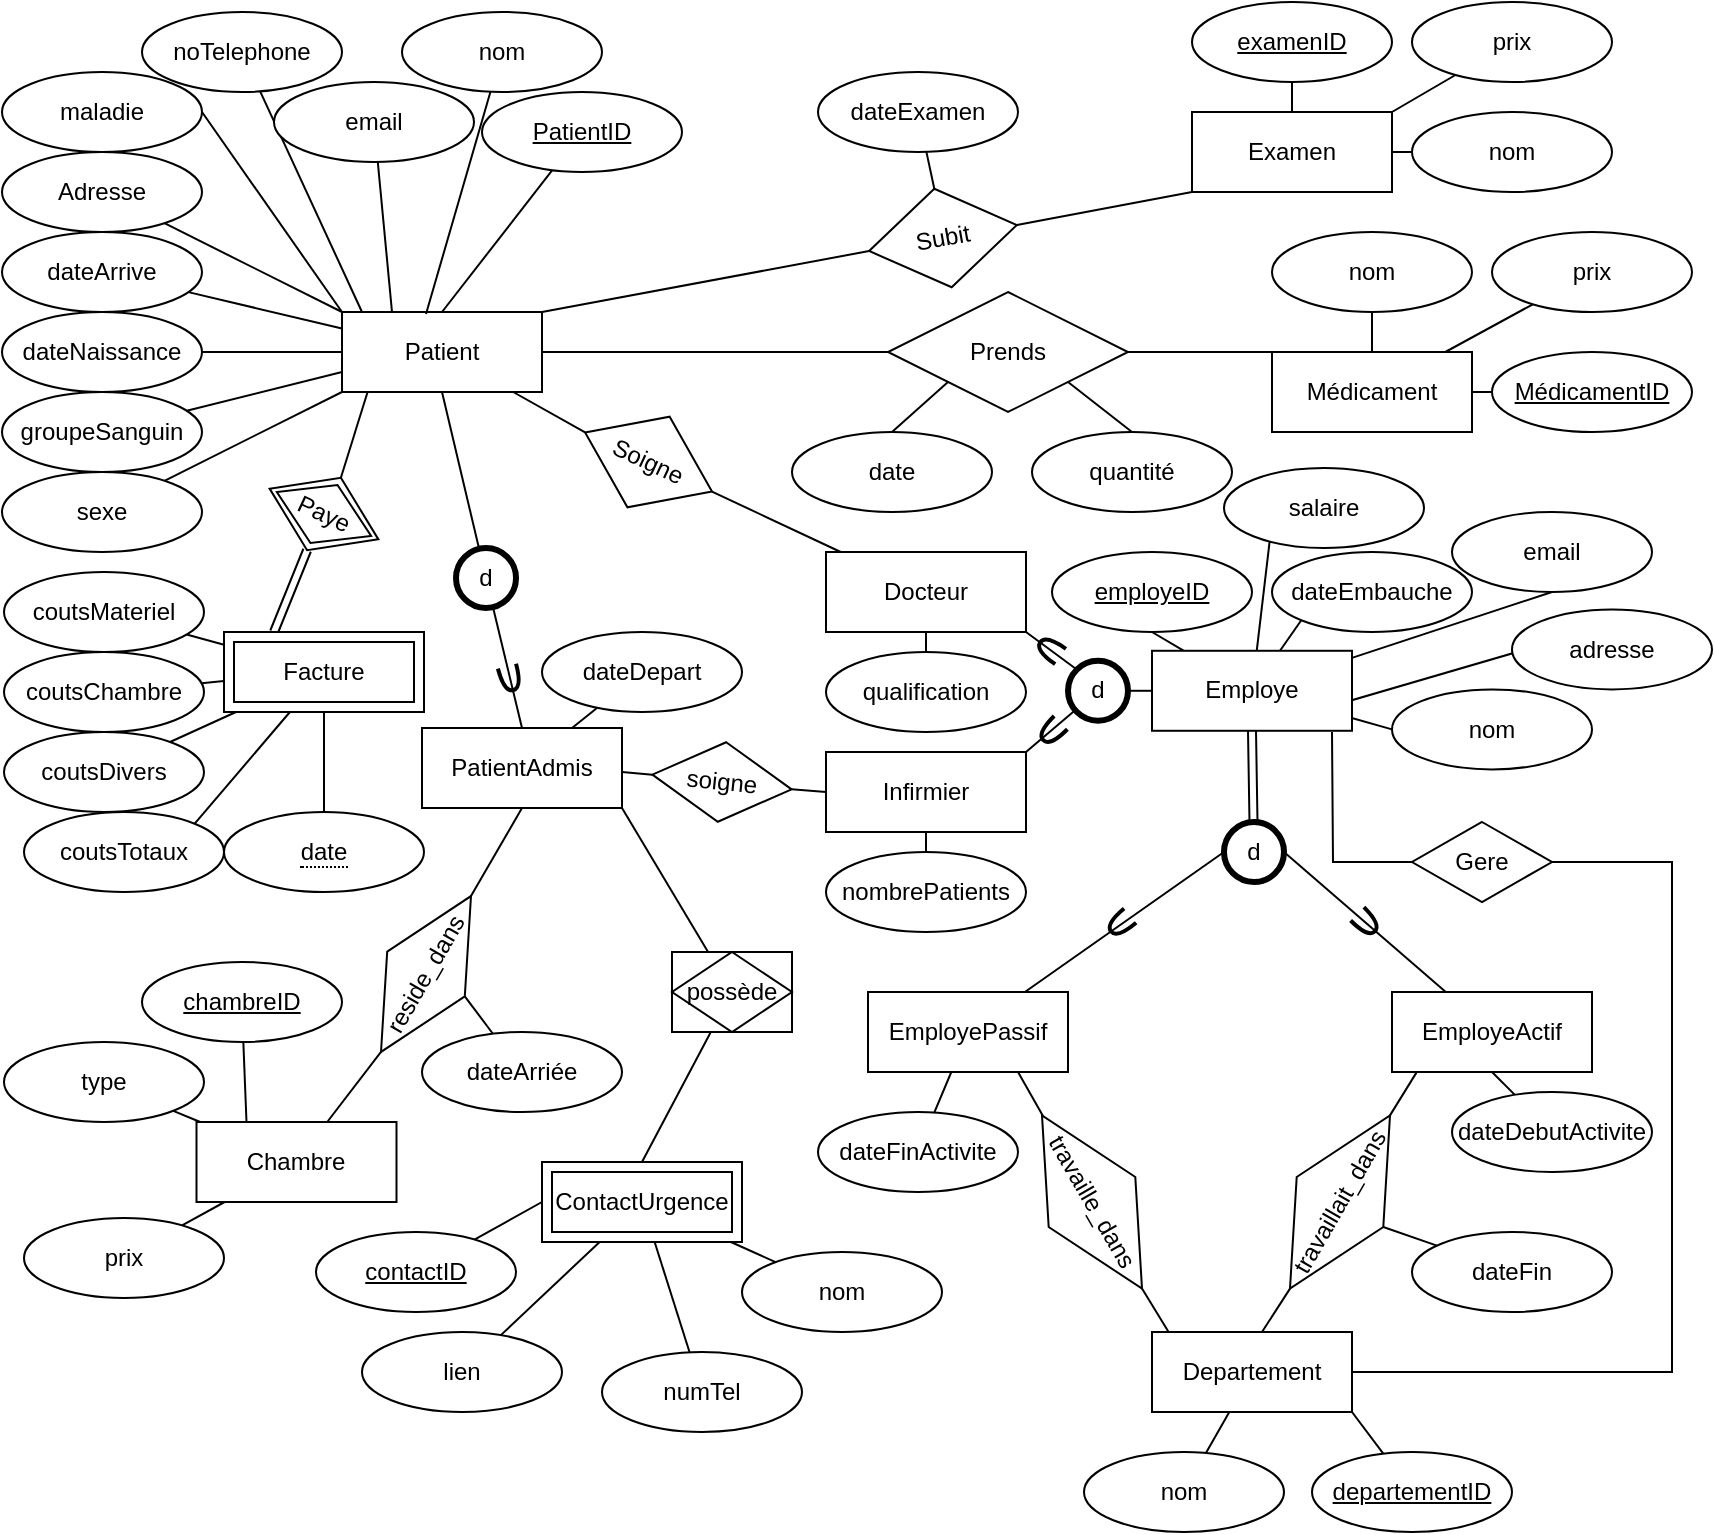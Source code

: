 <mxfile version="20.8.20" type="github">
  <diagram name="Page-1" id="qBoD2ZsBaunNpLL0Oo1G">
    <mxGraphModel dx="890" dy="503" grid="1" gridSize="10" guides="1" tooltips="1" connect="1" arrows="1" fold="1" page="1" pageScale="1" pageWidth="850" pageHeight="1100" math="0" shadow="0">
      <root>
        <mxCell id="0" />
        <mxCell id="1" parent="0" />
        <mxCell id="vceHFDfhIRzJlf2px4Dt-62" style="edgeStyle=none;rounded=0;orthogonalLoop=1;jettySize=auto;html=1;entryX=0.5;entryY=0;entryDx=0;entryDy=0;endArrow=none;endFill=0;exitX=0.129;exitY=0.991;exitDx=0;exitDy=0;exitPerimeter=0;" edge="1" parent="1" source="vceHFDfhIRzJlf2px4Dt-1" target="vceHFDfhIRzJlf2px4Dt-60">
          <mxGeometry relative="1" as="geometry">
            <mxPoint x="170" y="210" as="sourcePoint" />
          </mxGeometry>
        </mxCell>
        <mxCell id="vceHFDfhIRzJlf2px4Dt-1" value="Patient" style="whiteSpace=wrap;html=1;align=center;" vertex="1" parent="1">
          <mxGeometry x="170" y="170" width="100" height="40" as="geometry" />
        </mxCell>
        <mxCell id="vceHFDfhIRzJlf2px4Dt-3" style="rounded=0;orthogonalLoop=1;jettySize=auto;html=1;entryX=0.5;entryY=0;entryDx=0;entryDy=0;endArrow=none;endFill=0;" edge="1" parent="1" source="vceHFDfhIRzJlf2px4Dt-2" target="vceHFDfhIRzJlf2px4Dt-1">
          <mxGeometry relative="1" as="geometry" />
        </mxCell>
        <mxCell id="vceHFDfhIRzJlf2px4Dt-2" value="PatientID" style="ellipse;whiteSpace=wrap;html=1;align=center;fontStyle=4;" vertex="1" parent="1">
          <mxGeometry x="240" y="60" width="100" height="40" as="geometry" />
        </mxCell>
        <mxCell id="vceHFDfhIRzJlf2px4Dt-7" style="edgeStyle=none;rounded=0;orthogonalLoop=1;jettySize=auto;html=1;entryX=0.42;entryY=0.026;entryDx=0;entryDy=0;entryPerimeter=0;endArrow=none;endFill=0;" edge="1" parent="1" source="vceHFDfhIRzJlf2px4Dt-4" target="vceHFDfhIRzJlf2px4Dt-1">
          <mxGeometry relative="1" as="geometry" />
        </mxCell>
        <mxCell id="vceHFDfhIRzJlf2px4Dt-4" value="nom" style="ellipse;whiteSpace=wrap;html=1;align=center;" vertex="1" parent="1">
          <mxGeometry x="200" y="20" width="100" height="40" as="geometry" />
        </mxCell>
        <mxCell id="vceHFDfhIRzJlf2px4Dt-23" style="edgeStyle=none;rounded=0;orthogonalLoop=1;jettySize=auto;html=1;endArrow=none;endFill=0;" edge="1" parent="1" source="vceHFDfhIRzJlf2px4Dt-5">
          <mxGeometry relative="1" as="geometry">
            <mxPoint x="180" y="170" as="targetPoint" />
          </mxGeometry>
        </mxCell>
        <mxCell id="vceHFDfhIRzJlf2px4Dt-5" value="noTelephone" style="ellipse;whiteSpace=wrap;html=1;align=center;" vertex="1" parent="1">
          <mxGeometry x="70" y="20" width="100" height="40" as="geometry" />
        </mxCell>
        <mxCell id="vceHFDfhIRzJlf2px4Dt-8" style="edgeStyle=none;rounded=0;orthogonalLoop=1;jettySize=auto;html=1;entryX=0.25;entryY=0;entryDx=0;entryDy=0;endArrow=none;endFill=0;" edge="1" parent="1" source="vceHFDfhIRzJlf2px4Dt-6" target="vceHFDfhIRzJlf2px4Dt-1">
          <mxGeometry relative="1" as="geometry" />
        </mxCell>
        <mxCell id="vceHFDfhIRzJlf2px4Dt-6" value="email" style="ellipse;whiteSpace=wrap;html=1;align=center;" vertex="1" parent="1">
          <mxGeometry x="136" y="55" width="100" height="40" as="geometry" />
        </mxCell>
        <mxCell id="vceHFDfhIRzJlf2px4Dt-12" style="edgeStyle=none;rounded=0;orthogonalLoop=1;jettySize=auto;html=1;entryX=0;entryY=0;entryDx=0;entryDy=0;endArrow=none;endFill=0;exitX=1;exitY=0.5;exitDx=0;exitDy=0;" edge="1" parent="1" source="vceHFDfhIRzJlf2px4Dt-10" target="vceHFDfhIRzJlf2px4Dt-1">
          <mxGeometry relative="1" as="geometry" />
        </mxCell>
        <mxCell id="vceHFDfhIRzJlf2px4Dt-10" value="maladie" style="ellipse;whiteSpace=wrap;html=1;align=center;" vertex="1" parent="1">
          <mxGeometry y="50" width="100" height="40" as="geometry" />
        </mxCell>
        <mxCell id="vceHFDfhIRzJlf2px4Dt-22" style="edgeStyle=none;rounded=0;orthogonalLoop=1;jettySize=auto;html=1;entryX=0;entryY=0.75;entryDx=0;entryDy=0;endArrow=none;endFill=0;" edge="1" parent="1" source="vceHFDfhIRzJlf2px4Dt-14" target="vceHFDfhIRzJlf2px4Dt-1">
          <mxGeometry relative="1" as="geometry" />
        </mxCell>
        <mxCell id="vceHFDfhIRzJlf2px4Dt-14" value="groupeSanguin" style="ellipse;whiteSpace=wrap;html=1;align=center;" vertex="1" parent="1">
          <mxGeometry y="210" width="100" height="40" as="geometry" />
        </mxCell>
        <mxCell id="vceHFDfhIRzJlf2px4Dt-21" style="edgeStyle=none;rounded=0;orthogonalLoop=1;jettySize=auto;html=1;endArrow=none;endFill=0;" edge="1" parent="1" source="vceHFDfhIRzJlf2px4Dt-15" target="vceHFDfhIRzJlf2px4Dt-1">
          <mxGeometry relative="1" as="geometry" />
        </mxCell>
        <mxCell id="vceHFDfhIRzJlf2px4Dt-15" value="dateNaissance" style="ellipse;whiteSpace=wrap;html=1;align=center;" vertex="1" parent="1">
          <mxGeometry y="170" width="100" height="40" as="geometry" />
        </mxCell>
        <mxCell id="vceHFDfhIRzJlf2px4Dt-20" style="edgeStyle=none;rounded=0;orthogonalLoop=1;jettySize=auto;html=1;endArrow=none;endFill=0;" edge="1" parent="1" source="vceHFDfhIRzJlf2px4Dt-16" target="vceHFDfhIRzJlf2px4Dt-1">
          <mxGeometry relative="1" as="geometry" />
        </mxCell>
        <mxCell id="vceHFDfhIRzJlf2px4Dt-16" value="dateArrive" style="ellipse;whiteSpace=wrap;html=1;align=center;" vertex="1" parent="1">
          <mxGeometry y="130" width="100" height="40" as="geometry" />
        </mxCell>
        <mxCell id="vceHFDfhIRzJlf2px4Dt-18" value="" style="edgeStyle=none;rounded=0;orthogonalLoop=1;jettySize=auto;html=1;endArrow=none;endFill=0;entryX=0;entryY=0;entryDx=0;entryDy=0;" edge="1" parent="1" source="vceHFDfhIRzJlf2px4Dt-17" target="vceHFDfhIRzJlf2px4Dt-1">
          <mxGeometry relative="1" as="geometry" />
        </mxCell>
        <mxCell id="vceHFDfhIRzJlf2px4Dt-17" value="Adresse" style="ellipse;whiteSpace=wrap;html=1;align=center;" vertex="1" parent="1">
          <mxGeometry y="90" width="100" height="40" as="geometry" />
        </mxCell>
        <mxCell id="vceHFDfhIRzJlf2px4Dt-25" style="edgeStyle=none;rounded=0;orthogonalLoop=1;jettySize=auto;html=1;endArrow=none;endFill=0;" edge="1" parent="1" source="vceHFDfhIRzJlf2px4Dt-24">
          <mxGeometry relative="1" as="geometry">
            <mxPoint x="170" y="210" as="targetPoint" />
          </mxGeometry>
        </mxCell>
        <mxCell id="vceHFDfhIRzJlf2px4Dt-24" value="sexe" style="ellipse;whiteSpace=wrap;html=1;align=center;" vertex="1" parent="1">
          <mxGeometry y="250" width="100" height="40" as="geometry" />
        </mxCell>
        <mxCell id="vceHFDfhIRzJlf2px4Dt-36" style="edgeStyle=none;rounded=0;orthogonalLoop=1;jettySize=auto;html=1;endArrow=none;endFill=0;" edge="1" parent="1" source="vceHFDfhIRzJlf2px4Dt-26" target="vceHFDfhIRzJlf2px4Dt-32">
          <mxGeometry relative="1" as="geometry" />
        </mxCell>
        <mxCell id="vceHFDfhIRzJlf2px4Dt-26" value="Examen" style="whiteSpace=wrap;html=1;align=center;" vertex="1" parent="1">
          <mxGeometry x="595" y="70" width="100" height="40" as="geometry" />
        </mxCell>
        <mxCell id="vceHFDfhIRzJlf2px4Dt-30" style="edgeStyle=none;rounded=0;orthogonalLoop=1;jettySize=auto;html=1;entryX=0;entryY=1;entryDx=0;entryDy=0;endArrow=none;endFill=0;exitX=1;exitY=0.5;exitDx=0;exitDy=0;" edge="1" parent="1" source="vceHFDfhIRzJlf2px4Dt-27" target="vceHFDfhIRzJlf2px4Dt-26">
          <mxGeometry relative="1" as="geometry" />
        </mxCell>
        <mxCell id="vceHFDfhIRzJlf2px4Dt-31" style="edgeStyle=none;rounded=0;orthogonalLoop=1;jettySize=auto;html=1;entryX=1;entryY=0;entryDx=0;entryDy=0;endArrow=none;endFill=0;exitX=0;exitY=0.5;exitDx=0;exitDy=0;" edge="1" parent="1" source="vceHFDfhIRzJlf2px4Dt-27" target="vceHFDfhIRzJlf2px4Dt-1">
          <mxGeometry relative="1" as="geometry" />
        </mxCell>
        <mxCell id="vceHFDfhIRzJlf2px4Dt-27" value="Subit" style="shape=rhombus;perimeter=rhombusPerimeter;whiteSpace=wrap;html=1;align=center;rotation=-10;" vertex="1" parent="1">
          <mxGeometry x="433" y="108" width="75" height="50" as="geometry" />
        </mxCell>
        <mxCell id="vceHFDfhIRzJlf2px4Dt-29" style="edgeStyle=none;rounded=0;orthogonalLoop=1;jettySize=auto;html=1;entryX=0.5;entryY=0;entryDx=0;entryDy=0;endArrow=none;endFill=0;" edge="1" parent="1" source="vceHFDfhIRzJlf2px4Dt-28" target="vceHFDfhIRzJlf2px4Dt-27">
          <mxGeometry relative="1" as="geometry" />
        </mxCell>
        <mxCell id="vceHFDfhIRzJlf2px4Dt-28" value="dateExamen" style="ellipse;whiteSpace=wrap;html=1;align=center;" vertex="1" parent="1">
          <mxGeometry x="408" y="50" width="100" height="40" as="geometry" />
        </mxCell>
        <mxCell id="vceHFDfhIRzJlf2px4Dt-32" value="examenID" style="ellipse;whiteSpace=wrap;html=1;align=center;fontStyle=4;" vertex="1" parent="1">
          <mxGeometry x="595" y="15" width="100" height="40" as="geometry" />
        </mxCell>
        <mxCell id="vceHFDfhIRzJlf2px4Dt-38" style="edgeStyle=none;rounded=0;orthogonalLoop=1;jettySize=auto;html=1;endArrow=none;endFill=0;" edge="1" parent="1" source="vceHFDfhIRzJlf2px4Dt-33" target="vceHFDfhIRzJlf2px4Dt-26">
          <mxGeometry relative="1" as="geometry" />
        </mxCell>
        <mxCell id="vceHFDfhIRzJlf2px4Dt-33" value="nom" style="ellipse;whiteSpace=wrap;html=1;align=center;" vertex="1" parent="1">
          <mxGeometry x="705" y="70" width="100" height="40" as="geometry" />
        </mxCell>
        <mxCell id="vceHFDfhIRzJlf2px4Dt-37" style="edgeStyle=none;rounded=0;orthogonalLoop=1;jettySize=auto;html=1;entryX=1;entryY=0;entryDx=0;entryDy=0;endArrow=none;endFill=0;" edge="1" parent="1" source="vceHFDfhIRzJlf2px4Dt-34" target="vceHFDfhIRzJlf2px4Dt-26">
          <mxGeometry relative="1" as="geometry" />
        </mxCell>
        <mxCell id="vceHFDfhIRzJlf2px4Dt-34" value="prix" style="ellipse;whiteSpace=wrap;html=1;align=center;" vertex="1" parent="1">
          <mxGeometry x="705" y="15" width="100" height="40" as="geometry" />
        </mxCell>
        <mxCell id="vceHFDfhIRzJlf2px4Dt-40" style="edgeStyle=none;rounded=0;orthogonalLoop=1;jettySize=auto;html=1;entryX=1;entryY=0.5;entryDx=0;entryDy=0;endArrow=none;endFill=0;exitX=0;exitY=0.5;exitDx=0;exitDy=0;" edge="1" parent="1" source="vceHFDfhIRzJlf2px4Dt-39" target="vceHFDfhIRzJlf2px4Dt-1">
          <mxGeometry relative="1" as="geometry" />
        </mxCell>
        <mxCell id="vceHFDfhIRzJlf2px4Dt-44" style="edgeStyle=none;rounded=0;orthogonalLoop=1;jettySize=auto;html=1;exitX=0;exitY=1;exitDx=0;exitDy=0;entryX=0.5;entryY=0;entryDx=0;entryDy=0;endArrow=none;endFill=0;" edge="1" parent="1" source="vceHFDfhIRzJlf2px4Dt-39" target="vceHFDfhIRzJlf2px4Dt-42">
          <mxGeometry relative="1" as="geometry" />
        </mxCell>
        <mxCell id="vceHFDfhIRzJlf2px4Dt-46" style="edgeStyle=none;rounded=0;orthogonalLoop=1;jettySize=auto;html=1;endArrow=none;endFill=0;" edge="1" parent="1" source="vceHFDfhIRzJlf2px4Dt-39">
          <mxGeometry relative="1" as="geometry">
            <mxPoint x="645" y="190" as="targetPoint" />
          </mxGeometry>
        </mxCell>
        <mxCell id="vceHFDfhIRzJlf2px4Dt-39" value="Prends" style="shape=rhombus;perimeter=rhombusPerimeter;whiteSpace=wrap;html=1;align=center;" vertex="1" parent="1">
          <mxGeometry x="443" y="160" width="120" height="60" as="geometry" />
        </mxCell>
        <mxCell id="vceHFDfhIRzJlf2px4Dt-43" style="edgeStyle=none;rounded=0;orthogonalLoop=1;jettySize=auto;html=1;exitX=0.5;exitY=0;exitDx=0;exitDy=0;entryX=1;entryY=1;entryDx=0;entryDy=0;endArrow=none;endFill=0;" edge="1" parent="1" source="vceHFDfhIRzJlf2px4Dt-41" target="vceHFDfhIRzJlf2px4Dt-39">
          <mxGeometry relative="1" as="geometry" />
        </mxCell>
        <mxCell id="vceHFDfhIRzJlf2px4Dt-41" value="quantité" style="ellipse;whiteSpace=wrap;html=1;align=center;" vertex="1" parent="1">
          <mxGeometry x="515" y="230" width="100" height="40" as="geometry" />
        </mxCell>
        <mxCell id="vceHFDfhIRzJlf2px4Dt-42" value="date" style="ellipse;whiteSpace=wrap;html=1;align=center;" vertex="1" parent="1">
          <mxGeometry x="395" y="230" width="100" height="40" as="geometry" />
        </mxCell>
        <mxCell id="vceHFDfhIRzJlf2px4Dt-51" style="edgeStyle=none;rounded=0;orthogonalLoop=1;jettySize=auto;html=1;entryX=0.5;entryY=1;entryDx=0;entryDy=0;endArrow=none;endFill=0;" edge="1" parent="1" source="vceHFDfhIRzJlf2px4Dt-45" target="vceHFDfhIRzJlf2px4Dt-49">
          <mxGeometry relative="1" as="geometry" />
        </mxCell>
        <mxCell id="vceHFDfhIRzJlf2px4Dt-52" style="edgeStyle=none;rounded=0;orthogonalLoop=1;jettySize=auto;html=1;endArrow=none;endFill=0;" edge="1" parent="1" source="vceHFDfhIRzJlf2px4Dt-45" target="vceHFDfhIRzJlf2px4Dt-48">
          <mxGeometry relative="1" as="geometry" />
        </mxCell>
        <mxCell id="vceHFDfhIRzJlf2px4Dt-53" style="edgeStyle=none;rounded=0;orthogonalLoop=1;jettySize=auto;html=1;endArrow=none;endFill=0;" edge="1" parent="1" source="vceHFDfhIRzJlf2px4Dt-45" target="vceHFDfhIRzJlf2px4Dt-47">
          <mxGeometry relative="1" as="geometry" />
        </mxCell>
        <mxCell id="vceHFDfhIRzJlf2px4Dt-45" value="Médicament" style="whiteSpace=wrap;html=1;align=center;" vertex="1" parent="1">
          <mxGeometry x="635" y="190" width="100" height="40" as="geometry" />
        </mxCell>
        <mxCell id="vceHFDfhIRzJlf2px4Dt-47" value="MédicamentID" style="ellipse;whiteSpace=wrap;html=1;align=center;fontStyle=4;" vertex="1" parent="1">
          <mxGeometry x="745" y="190" width="100" height="40" as="geometry" />
        </mxCell>
        <mxCell id="vceHFDfhIRzJlf2px4Dt-48" value="prix" style="ellipse;whiteSpace=wrap;html=1;align=center;" vertex="1" parent="1">
          <mxGeometry x="745" y="130" width="100" height="40" as="geometry" />
        </mxCell>
        <mxCell id="vceHFDfhIRzJlf2px4Dt-49" value="nom" style="ellipse;whiteSpace=wrap;html=1;align=center;" vertex="1" parent="1">
          <mxGeometry x="635" y="130" width="100" height="40" as="geometry" />
        </mxCell>
        <mxCell id="vceHFDfhIRzJlf2px4Dt-64" style="edgeStyle=none;shape=link;rounded=0;orthogonalLoop=1;jettySize=auto;html=1;entryX=0.5;entryY=1;entryDx=0;entryDy=0;endArrow=none;endFill=0;exitX=0.25;exitY=0;exitDx=0;exitDy=0;" edge="1" parent="1" source="vceHFDfhIRzJlf2px4Dt-54" target="vceHFDfhIRzJlf2px4Dt-60">
          <mxGeometry relative="1" as="geometry" />
        </mxCell>
        <mxCell id="vceHFDfhIRzJlf2px4Dt-70" style="edgeStyle=none;rounded=0;orthogonalLoop=1;jettySize=auto;html=1;endArrow=none;endFill=0;" edge="1" parent="1" source="vceHFDfhIRzJlf2px4Dt-54" target="vceHFDfhIRzJlf2px4Dt-69">
          <mxGeometry relative="1" as="geometry" />
        </mxCell>
        <mxCell id="vceHFDfhIRzJlf2px4Dt-71" style="edgeStyle=none;rounded=0;orthogonalLoop=1;jettySize=auto;html=1;endArrow=none;endFill=0;" edge="1" parent="1" source="vceHFDfhIRzJlf2px4Dt-54" target="vceHFDfhIRzJlf2px4Dt-68">
          <mxGeometry relative="1" as="geometry" />
        </mxCell>
        <mxCell id="vceHFDfhIRzJlf2px4Dt-72" style="edgeStyle=none;rounded=0;orthogonalLoop=1;jettySize=auto;html=1;endArrow=none;endFill=0;" edge="1" parent="1" source="vceHFDfhIRzJlf2px4Dt-54" target="vceHFDfhIRzJlf2px4Dt-66">
          <mxGeometry relative="1" as="geometry" />
        </mxCell>
        <mxCell id="vceHFDfhIRzJlf2px4Dt-73" style="edgeStyle=none;rounded=0;orthogonalLoop=1;jettySize=auto;html=1;entryX=1;entryY=0;entryDx=0;entryDy=0;endArrow=none;endFill=0;" edge="1" parent="1" source="vceHFDfhIRzJlf2px4Dt-54" target="vceHFDfhIRzJlf2px4Dt-67">
          <mxGeometry relative="1" as="geometry" />
        </mxCell>
        <mxCell id="vceHFDfhIRzJlf2px4Dt-74" style="edgeStyle=none;rounded=0;orthogonalLoop=1;jettySize=auto;html=1;entryX=0.5;entryY=0;entryDx=0;entryDy=0;endArrow=none;endFill=0;" edge="1" parent="1" source="vceHFDfhIRzJlf2px4Dt-54" target="vceHFDfhIRzJlf2px4Dt-65">
          <mxGeometry relative="1" as="geometry" />
        </mxCell>
        <mxCell id="vceHFDfhIRzJlf2px4Dt-54" value="Facture" style="shape=ext;margin=3;double=1;whiteSpace=wrap;html=1;align=center;" vertex="1" parent="1">
          <mxGeometry x="111" y="330" width="100" height="40" as="geometry" />
        </mxCell>
        <mxCell id="vceHFDfhIRzJlf2px4Dt-61" value="" style="edgeStyle=none;rounded=0;orthogonalLoop=1;jettySize=auto;html=1;endArrow=none;endFill=0;" edge="1" parent="1" target="vceHFDfhIRzJlf2px4Dt-60">
          <mxGeometry relative="1" as="geometry">
            <mxPoint x="157.074" y="255.185" as="sourcePoint" />
            <mxPoint x="185" y="210" as="targetPoint" />
          </mxGeometry>
        </mxCell>
        <mxCell id="vceHFDfhIRzJlf2px4Dt-60" value="Paye" style="shape=rhombus;double=1;perimeter=rhombusPerimeter;whiteSpace=wrap;html=1;align=center;rotation=25;" vertex="1" parent="1">
          <mxGeometry x="131" y="251" width="60" height="40" as="geometry" />
        </mxCell>
        <mxCell id="vceHFDfhIRzJlf2px4Dt-65" value="&lt;span style=&quot;border-bottom: 1px dotted&quot;&gt;date&lt;/span&gt;" style="ellipse;whiteSpace=wrap;html=1;align=center;" vertex="1" parent="1">
          <mxGeometry x="111" y="420" width="100" height="40" as="geometry" />
        </mxCell>
        <mxCell id="vceHFDfhIRzJlf2px4Dt-66" value="coutsDivers" style="ellipse;whiteSpace=wrap;html=1;align=center;" vertex="1" parent="1">
          <mxGeometry x="1" y="380" width="100" height="40" as="geometry" />
        </mxCell>
        <mxCell id="vceHFDfhIRzJlf2px4Dt-67" value="coutsTotaux" style="ellipse;whiteSpace=wrap;html=1;align=center;" vertex="1" parent="1">
          <mxGeometry x="11" y="420" width="100" height="40" as="geometry" />
        </mxCell>
        <mxCell id="vceHFDfhIRzJlf2px4Dt-68" value="coutsChambre" style="ellipse;whiteSpace=wrap;html=1;align=center;" vertex="1" parent="1">
          <mxGeometry x="1" y="340" width="100" height="40" as="geometry" />
        </mxCell>
        <mxCell id="vceHFDfhIRzJlf2px4Dt-69" value="coutsMateriel" style="ellipse;whiteSpace=wrap;html=1;align=center;" vertex="1" parent="1">
          <mxGeometry x="1" y="300" width="100" height="40" as="geometry" />
        </mxCell>
        <mxCell id="vceHFDfhIRzJlf2px4Dt-96" style="edgeStyle=none;rounded=0;orthogonalLoop=1;jettySize=auto;html=1;entryX=0;entryY=0;entryDx=0;entryDy=0;endArrow=none;endFill=0;exitX=1;exitY=1;exitDx=0;exitDy=0;" edge="1" parent="1" source="vceHFDfhIRzJlf2px4Dt-75" target="vceHFDfhIRzJlf2px4Dt-92">
          <mxGeometry relative="1" as="geometry" />
        </mxCell>
        <mxCell id="vceHFDfhIRzJlf2px4Dt-142" style="edgeStyle=none;rounded=0;orthogonalLoop=1;jettySize=auto;html=1;entryX=1;entryY=0.5;entryDx=0;entryDy=0;endArrow=none;endFill=0;" edge="1" parent="1" source="vceHFDfhIRzJlf2px4Dt-75" target="vceHFDfhIRzJlf2px4Dt-77">
          <mxGeometry relative="1" as="geometry" />
        </mxCell>
        <mxCell id="vceHFDfhIRzJlf2px4Dt-75" value="Docteur" style="whiteSpace=wrap;html=1;align=center;" vertex="1" parent="1">
          <mxGeometry x="412" y="290" width="100" height="40" as="geometry" />
        </mxCell>
        <mxCell id="vceHFDfhIRzJlf2px4Dt-78" style="edgeStyle=none;rounded=0;orthogonalLoop=1;jettySize=auto;html=1;endArrow=none;endFill=0;exitX=0;exitY=0.5;exitDx=0;exitDy=0;" edge="1" parent="1" source="vceHFDfhIRzJlf2px4Dt-77" target="vceHFDfhIRzJlf2px4Dt-1">
          <mxGeometry relative="1" as="geometry" />
        </mxCell>
        <mxCell id="vceHFDfhIRzJlf2px4Dt-77" value="Soigne" style="shape=rhombus;perimeter=rhombusPerimeter;whiteSpace=wrap;html=1;align=center;rotation=25;" vertex="1" parent="1">
          <mxGeometry x="288.28" y="220" width="70" height="50" as="geometry" />
        </mxCell>
        <mxCell id="vceHFDfhIRzJlf2px4Dt-81" style="edgeStyle=none;rounded=0;orthogonalLoop=1;jettySize=auto;html=1;endArrow=none;endFill=0;" edge="1" parent="1" source="vceHFDfhIRzJlf2px4Dt-80" target="vceHFDfhIRzJlf2px4Dt-75">
          <mxGeometry relative="1" as="geometry" />
        </mxCell>
        <mxCell id="vceHFDfhIRzJlf2px4Dt-80" value="qualification" style="ellipse;whiteSpace=wrap;html=1;align=center;" vertex="1" parent="1">
          <mxGeometry x="412" y="340" width="100" height="40" as="geometry" />
        </mxCell>
        <mxCell id="vceHFDfhIRzJlf2px4Dt-144" style="edgeStyle=none;rounded=0;orthogonalLoop=1;jettySize=auto;html=1;endArrow=none;endFill=0;" edge="1" parent="1" source="vceHFDfhIRzJlf2px4Dt-82" target="vceHFDfhIRzJlf2px4Dt-143">
          <mxGeometry relative="1" as="geometry" />
        </mxCell>
        <mxCell id="vceHFDfhIRzJlf2px4Dt-82" value="PatientAdmis" style="whiteSpace=wrap;html=1;align=center;" vertex="1" parent="1">
          <mxGeometry x="210" y="378" width="100" height="40" as="geometry" />
        </mxCell>
        <mxCell id="vceHFDfhIRzJlf2px4Dt-84" style="edgeStyle=none;rounded=0;orthogonalLoop=1;jettySize=auto;html=1;entryX=0.5;entryY=0;entryDx=0;entryDy=0;endArrow=none;endFill=0;" edge="1" parent="1" source="vceHFDfhIRzJlf2px4Dt-83" target="vceHFDfhIRzJlf2px4Dt-82">
          <mxGeometry relative="1" as="geometry" />
        </mxCell>
        <mxCell id="vceHFDfhIRzJlf2px4Dt-85" style="edgeStyle=none;rounded=0;orthogonalLoop=1;jettySize=auto;html=1;entryX=0.5;entryY=1;entryDx=0;entryDy=0;endArrow=none;endFill=0;" edge="1" parent="1" source="vceHFDfhIRzJlf2px4Dt-83" target="vceHFDfhIRzJlf2px4Dt-1">
          <mxGeometry relative="1" as="geometry" />
        </mxCell>
        <mxCell id="vceHFDfhIRzJlf2px4Dt-83" value="d" style="ellipse;whiteSpace=wrap;html=1;aspect=fixed;strokeWidth=3;" vertex="1" parent="1">
          <mxGeometry x="227" y="288" width="30" height="30" as="geometry" />
        </mxCell>
        <mxCell id="vceHFDfhIRzJlf2px4Dt-86" value="" style="shape=requiredInterface;html=1;verticalLabelPosition=bottom;sketch=0;strokeWidth=2;rotation=75;" vertex="1" parent="1">
          <mxGeometry x="247.89" y="348.39" width="12.39" height="9.39" as="geometry" />
        </mxCell>
        <mxCell id="vceHFDfhIRzJlf2px4Dt-88" value="Infirmier" style="whiteSpace=wrap;html=1;align=center;strokeWidth=1;" vertex="1" parent="1">
          <mxGeometry x="412" y="390" width="100" height="40" as="geometry" />
        </mxCell>
        <mxCell id="vceHFDfhIRzJlf2px4Dt-90" style="edgeStyle=none;rounded=0;orthogonalLoop=1;jettySize=auto;html=1;endArrow=none;endFill=0;" edge="1" parent="1" source="vceHFDfhIRzJlf2px4Dt-89" target="vceHFDfhIRzJlf2px4Dt-88">
          <mxGeometry relative="1" as="geometry" />
        </mxCell>
        <mxCell id="vceHFDfhIRzJlf2px4Dt-89" value="nombrePatients" style="ellipse;whiteSpace=wrap;html=1;align=center;strokeWidth=1;" vertex="1" parent="1">
          <mxGeometry x="412" y="440" width="100" height="40" as="geometry" />
        </mxCell>
        <mxCell id="vceHFDfhIRzJlf2px4Dt-93" style="edgeStyle=none;rounded=0;orthogonalLoop=1;jettySize=auto;html=1;entryX=1;entryY=0.5;entryDx=0;entryDy=0;endArrow=none;endFill=0;" edge="1" parent="1" source="vceHFDfhIRzJlf2px4Dt-91" target="vceHFDfhIRzJlf2px4Dt-92">
          <mxGeometry relative="1" as="geometry" />
        </mxCell>
        <mxCell id="vceHFDfhIRzJlf2px4Dt-114" style="edgeStyle=none;rounded=0;orthogonalLoop=1;jettySize=auto;html=1;entryX=0.5;entryY=1;entryDx=0;entryDy=0;endArrow=none;endFill=0;" edge="1" parent="1" source="vceHFDfhIRzJlf2px4Dt-91" target="vceHFDfhIRzJlf2px4Dt-99">
          <mxGeometry relative="1" as="geometry" />
        </mxCell>
        <mxCell id="vceHFDfhIRzJlf2px4Dt-115" style="edgeStyle=none;rounded=0;orthogonalLoop=1;jettySize=auto;html=1;entryX=0.231;entryY=0.857;entryDx=0;entryDy=0;endArrow=none;endFill=0;entryPerimeter=0;" edge="1" parent="1" source="vceHFDfhIRzJlf2px4Dt-91" target="vceHFDfhIRzJlf2px4Dt-109">
          <mxGeometry relative="1" as="geometry" />
        </mxCell>
        <mxCell id="vceHFDfhIRzJlf2px4Dt-116" style="edgeStyle=none;rounded=0;orthogonalLoop=1;jettySize=auto;html=1;entryX=0;entryY=1;entryDx=0;entryDy=0;endArrow=none;endFill=0;" edge="1" parent="1" source="vceHFDfhIRzJlf2px4Dt-91" target="vceHFDfhIRzJlf2px4Dt-108">
          <mxGeometry relative="1" as="geometry" />
        </mxCell>
        <mxCell id="vceHFDfhIRzJlf2px4Dt-117" style="edgeStyle=none;rounded=0;orthogonalLoop=1;jettySize=auto;html=1;entryX=0.5;entryY=1;entryDx=0;entryDy=0;endArrow=none;endFill=0;" edge="1" parent="1" source="vceHFDfhIRzJlf2px4Dt-91" target="vceHFDfhIRzJlf2px4Dt-110">
          <mxGeometry relative="1" as="geometry" />
        </mxCell>
        <mxCell id="vceHFDfhIRzJlf2px4Dt-118" style="edgeStyle=none;rounded=0;orthogonalLoop=1;jettySize=auto;html=1;entryX=0;entryY=0.5;entryDx=0;entryDy=0;endArrow=none;endFill=0;exitX=0.999;exitY=0.84;exitDx=0;exitDy=0;exitPerimeter=0;" edge="1" parent="1" source="vceHFDfhIRzJlf2px4Dt-91" target="vceHFDfhIRzJlf2px4Dt-100">
          <mxGeometry relative="1" as="geometry" />
        </mxCell>
        <mxCell id="vceHFDfhIRzJlf2px4Dt-119" style="edgeStyle=none;rounded=0;orthogonalLoop=1;jettySize=auto;html=1;endArrow=none;endFill=0;entryX=0.656;entryY=0.072;entryDx=0;entryDy=0;entryPerimeter=0;" edge="1" parent="1" target="vceHFDfhIRzJlf2px4Dt-111">
          <mxGeometry relative="1" as="geometry">
            <mxPoint x="624" y="379" as="sourcePoint" />
            <mxPoint x="615" y="430" as="targetPoint" />
          </mxGeometry>
        </mxCell>
        <mxCell id="vceHFDfhIRzJlf2px4Dt-91" value="Employe" style="whiteSpace=wrap;html=1;align=center;strokeWidth=1;" vertex="1" parent="1">
          <mxGeometry x="575" y="339.39" width="100" height="40" as="geometry" />
        </mxCell>
        <mxCell id="vceHFDfhIRzJlf2px4Dt-95" style="edgeStyle=none;rounded=0;orthogonalLoop=1;jettySize=auto;html=1;endArrow=none;endFill=0;entryX=1;entryY=0;entryDx=0;entryDy=0;" edge="1" parent="1" source="vceHFDfhIRzJlf2px4Dt-92" target="vceHFDfhIRzJlf2px4Dt-88">
          <mxGeometry relative="1" as="geometry">
            <mxPoint x="515" y="420" as="targetPoint" />
          </mxGeometry>
        </mxCell>
        <mxCell id="vceHFDfhIRzJlf2px4Dt-92" value="d" style="ellipse;whiteSpace=wrap;html=1;aspect=fixed;strokeWidth=3;" vertex="1" parent="1">
          <mxGeometry x="533" y="344.39" width="30" height="30" as="geometry" />
        </mxCell>
        <mxCell id="vceHFDfhIRzJlf2px4Dt-97" value="" style="shape=requiredInterface;html=1;verticalLabelPosition=bottom;sketch=0;strokeWidth=2;rotation=125;direction=south;" vertex="1" parent="1">
          <mxGeometry x="519.5" y="332.5" width="9.39" height="12.39" as="geometry" />
        </mxCell>
        <mxCell id="vceHFDfhIRzJlf2px4Dt-98" value="" style="shape=requiredInterface;html=1;verticalLabelPosition=bottom;sketch=0;strokeWidth=2;rotation=135;" vertex="1" parent="1">
          <mxGeometry x="518.81" y="375" width="12.39" height="9.39" as="geometry" />
        </mxCell>
        <mxCell id="vceHFDfhIRzJlf2px4Dt-99" value="employeID" style="ellipse;whiteSpace=wrap;html=1;align=center;fontStyle=4;strokeWidth=1;" vertex="1" parent="1">
          <mxGeometry x="525" y="290" width="100" height="40" as="geometry" />
        </mxCell>
        <mxCell id="vceHFDfhIRzJlf2px4Dt-100" value="nom" style="ellipse;whiteSpace=wrap;html=1;align=center;strokeWidth=1;" vertex="1" parent="1">
          <mxGeometry x="695" y="358.69" width="100" height="40" as="geometry" />
        </mxCell>
        <mxCell id="vceHFDfhIRzJlf2px4Dt-108" value="dateEmbauche" style="ellipse;whiteSpace=wrap;html=1;align=center;strokeWidth=1;" vertex="1" parent="1">
          <mxGeometry x="635" y="290" width="100" height="40" as="geometry" />
        </mxCell>
        <mxCell id="vceHFDfhIRzJlf2px4Dt-109" value="salaire" style="ellipse;whiteSpace=wrap;html=1;align=center;strokeWidth=1;" vertex="1" parent="1">
          <mxGeometry x="611" y="248" width="100" height="40" as="geometry" />
        </mxCell>
        <mxCell id="vceHFDfhIRzJlf2px4Dt-110" value="email" style="ellipse;whiteSpace=wrap;html=1;align=center;strokeWidth=1;" vertex="1" parent="1">
          <mxGeometry x="725" y="270" width="100" height="40" as="geometry" />
        </mxCell>
        <mxCell id="vceHFDfhIRzJlf2px4Dt-111" value="adresse" style="ellipse;whiteSpace=wrap;html=1;align=center;strokeWidth=1;" vertex="1" parent="1">
          <mxGeometry x="755" y="318.69" width="100" height="40" as="geometry" />
        </mxCell>
        <mxCell id="vceHFDfhIRzJlf2px4Dt-127" style="edgeStyle=none;rounded=0;orthogonalLoop=1;jettySize=auto;html=1;entryX=0.5;entryY=1;entryDx=0;entryDy=0;endArrow=none;endFill=0;shape=link;" edge="1" parent="1" source="vceHFDfhIRzJlf2px4Dt-120" target="vceHFDfhIRzJlf2px4Dt-91">
          <mxGeometry relative="1" as="geometry" />
        </mxCell>
        <mxCell id="vceHFDfhIRzJlf2px4Dt-120" value="d" style="ellipse;whiteSpace=wrap;html=1;aspect=fixed;strokeWidth=3;" vertex="1" parent="1">
          <mxGeometry x="611" y="425" width="30" height="30" as="geometry" />
        </mxCell>
        <mxCell id="vceHFDfhIRzJlf2px4Dt-121" value="" style="shape=requiredInterface;html=1;verticalLabelPosition=bottom;sketch=0;strokeWidth=2;rotation=50;direction=south;" vertex="1" parent="1">
          <mxGeometry x="554.61" y="469.61" width="9.39" height="12.39" as="geometry" />
        </mxCell>
        <mxCell id="vceHFDfhIRzJlf2px4Dt-122" value="" style="shape=requiredInterface;html=1;verticalLabelPosition=bottom;sketch=0;strokeWidth=2;rotation=45;" vertex="1" parent="1">
          <mxGeometry x="675.81" y="470.61" width="12.39" height="9.39" as="geometry" />
        </mxCell>
        <mxCell id="vceHFDfhIRzJlf2px4Dt-126" style="edgeStyle=none;rounded=0;orthogonalLoop=1;jettySize=auto;html=1;entryX=1;entryY=0.5;entryDx=0;entryDy=0;endArrow=none;endFill=0;" edge="1" parent="1" source="vceHFDfhIRzJlf2px4Dt-123" target="vceHFDfhIRzJlf2px4Dt-120">
          <mxGeometry relative="1" as="geometry" />
        </mxCell>
        <mxCell id="vceHFDfhIRzJlf2px4Dt-123" value="EmployeActif" style="whiteSpace=wrap;html=1;align=center;strokeWidth=1;" vertex="1" parent="1">
          <mxGeometry x="695" y="510" width="100" height="40" as="geometry" />
        </mxCell>
        <mxCell id="vceHFDfhIRzJlf2px4Dt-125" style="edgeStyle=none;rounded=0;orthogonalLoop=1;jettySize=auto;html=1;entryX=0;entryY=0.5;entryDx=0;entryDy=0;endArrow=none;endFill=0;" edge="1" parent="1" source="vceHFDfhIRzJlf2px4Dt-124" target="vceHFDfhIRzJlf2px4Dt-120">
          <mxGeometry relative="1" as="geometry" />
        </mxCell>
        <mxCell id="vceHFDfhIRzJlf2px4Dt-124" value="EmployePassif" style="whiteSpace=wrap;html=1;align=center;strokeWidth=1;" vertex="1" parent="1">
          <mxGeometry x="433.0" y="510" width="100" height="40" as="geometry" />
        </mxCell>
        <mxCell id="vceHFDfhIRzJlf2px4Dt-128" value="Departement" style="whiteSpace=wrap;html=1;align=center;strokeWidth=1;" vertex="1" parent="1">
          <mxGeometry x="575" y="680" width="100" height="40" as="geometry" />
        </mxCell>
        <mxCell id="vceHFDfhIRzJlf2px4Dt-134" style="rounded=0;orthogonalLoop=1;jettySize=auto;html=1;endArrow=none;endFill=0;exitX=0;exitY=0.5;exitDx=0;exitDy=0;edgeStyle=orthogonalEdgeStyle;" edge="1" parent="1" source="vceHFDfhIRzJlf2px4Dt-132">
          <mxGeometry relative="1" as="geometry">
            <mxPoint x="665" y="380" as="targetPoint" />
          </mxGeometry>
        </mxCell>
        <mxCell id="vceHFDfhIRzJlf2px4Dt-135" style="edgeStyle=orthogonalEdgeStyle;rounded=0;orthogonalLoop=1;jettySize=auto;html=1;entryX=1;entryY=0.5;entryDx=0;entryDy=0;endArrow=none;endFill=0;exitX=1;exitY=0.5;exitDx=0;exitDy=0;" edge="1" parent="1" source="vceHFDfhIRzJlf2px4Dt-132" target="vceHFDfhIRzJlf2px4Dt-128">
          <mxGeometry relative="1" as="geometry">
            <Array as="points">
              <mxPoint x="835" y="445" />
              <mxPoint x="835" y="700" />
            </Array>
          </mxGeometry>
        </mxCell>
        <mxCell id="vceHFDfhIRzJlf2px4Dt-132" value="Gere" style="shape=rhombus;perimeter=rhombusPerimeter;whiteSpace=wrap;html=1;align=center;strokeWidth=1;rotation=0;" vertex="1" parent="1">
          <mxGeometry x="705" y="425" width="70" height="40" as="geometry" />
        </mxCell>
        <mxCell id="vceHFDfhIRzJlf2px4Dt-139" style="rounded=0;orthogonalLoop=1;jettySize=auto;html=1;entryX=0.5;entryY=1;entryDx=0;entryDy=0;endArrow=none;endFill=0;" edge="1" parent="1" source="vceHFDfhIRzJlf2px4Dt-136" target="vceHFDfhIRzJlf2px4Dt-123">
          <mxGeometry relative="1" as="geometry" />
        </mxCell>
        <mxCell id="vceHFDfhIRzJlf2px4Dt-136" value="dateDebutActivite" style="ellipse;whiteSpace=wrap;html=1;align=center;strokeWidth=1;" vertex="1" parent="1">
          <mxGeometry x="725" y="560" width="100" height="40" as="geometry" />
        </mxCell>
        <mxCell id="vceHFDfhIRzJlf2px4Dt-141" style="edgeStyle=none;rounded=0;orthogonalLoop=1;jettySize=auto;html=1;endArrow=none;endFill=0;" edge="1" parent="1" source="vceHFDfhIRzJlf2px4Dt-140" target="vceHFDfhIRzJlf2px4Dt-124">
          <mxGeometry relative="1" as="geometry" />
        </mxCell>
        <mxCell id="vceHFDfhIRzJlf2px4Dt-140" value="dateFinActivite" style="ellipse;whiteSpace=wrap;html=1;align=center;strokeWidth=1;" vertex="1" parent="1">
          <mxGeometry x="408" y="570" width="100" height="40" as="geometry" />
        </mxCell>
        <mxCell id="vceHFDfhIRzJlf2px4Dt-143" value="dateDepart" style="ellipse;whiteSpace=wrap;html=1;align=center;strokeWidth=1;" vertex="1" parent="1">
          <mxGeometry x="270" y="330" width="100" height="40" as="geometry" />
        </mxCell>
        <mxCell id="vceHFDfhIRzJlf2px4Dt-148" style="edgeStyle=none;rounded=0;orthogonalLoop=1;jettySize=auto;html=1;endArrow=none;endFill=0;exitX=1;exitY=0.5;exitDx=0;exitDy=0;entryX=0;entryY=0.5;entryDx=0;entryDy=0;" edge="1" parent="1" source="vceHFDfhIRzJlf2px4Dt-146" target="vceHFDfhIRzJlf2px4Dt-88">
          <mxGeometry relative="1" as="geometry">
            <mxPoint x="410" y="410" as="targetPoint" />
          </mxGeometry>
        </mxCell>
        <mxCell id="vceHFDfhIRzJlf2px4Dt-149" style="edgeStyle=none;rounded=0;orthogonalLoop=1;jettySize=auto;html=1;endArrow=none;endFill=0;exitX=0;exitY=0.5;exitDx=0;exitDy=0;" edge="1" parent="1" source="vceHFDfhIRzJlf2px4Dt-146">
          <mxGeometry relative="1" as="geometry">
            <mxPoint x="310" y="400" as="targetPoint" />
          </mxGeometry>
        </mxCell>
        <mxCell id="vceHFDfhIRzJlf2px4Dt-146" value="soigne" style="shape=rhombus;perimeter=rhombusPerimeter;whiteSpace=wrap;html=1;align=center;strokeWidth=1;rotation=6;" vertex="1" parent="1">
          <mxGeometry x="325" y="385" width="70" height="40" as="geometry" />
        </mxCell>
        <mxCell id="vceHFDfhIRzJlf2px4Dt-153" value="Chambre" style="whiteSpace=wrap;html=1;align=center;strokeWidth=1;" vertex="1" parent="1">
          <mxGeometry x="97.25" y="575" width="100" height="40" as="geometry" />
        </mxCell>
        <mxCell id="vceHFDfhIRzJlf2px4Dt-157" style="edgeStyle=none;rounded=0;orthogonalLoop=1;jettySize=auto;html=1;entryX=0.5;entryY=1;entryDx=0;entryDy=0;endArrow=none;endFill=0;exitX=1;exitY=0.5;exitDx=0;exitDy=0;" edge="1" parent="1" source="vceHFDfhIRzJlf2px4Dt-156" target="vceHFDfhIRzJlf2px4Dt-82">
          <mxGeometry relative="1" as="geometry" />
        </mxCell>
        <mxCell id="vceHFDfhIRzJlf2px4Dt-158" style="edgeStyle=none;rounded=0;orthogonalLoop=1;jettySize=auto;html=1;endArrow=none;endFill=0;exitX=0;exitY=0.5;exitDx=0;exitDy=0;" edge="1" parent="1" source="vceHFDfhIRzJlf2px4Dt-156" target="vceHFDfhIRzJlf2px4Dt-153">
          <mxGeometry relative="1" as="geometry" />
        </mxCell>
        <mxCell id="vceHFDfhIRzJlf2px4Dt-156" value="reside_dans" style="shape=rhombus;perimeter=rhombusPerimeter;whiteSpace=wrap;html=1;align=center;strokeWidth=1;rotation=-60;" vertex="1" parent="1">
          <mxGeometry x="167" y="478.6" width="90" height="44.81" as="geometry" />
        </mxCell>
        <mxCell id="vceHFDfhIRzJlf2px4Dt-161" style="edgeStyle=none;rounded=0;orthogonalLoop=1;jettySize=auto;html=1;endArrow=none;endFill=0;entryX=1;entryY=1;entryDx=0;entryDy=0;" edge="1" parent="1" source="vceHFDfhIRzJlf2px4Dt-160" target="vceHFDfhIRzJlf2px4Dt-82">
          <mxGeometry relative="1" as="geometry" />
        </mxCell>
        <mxCell id="vceHFDfhIRzJlf2px4Dt-165" style="edgeStyle=none;rounded=0;orthogonalLoop=1;jettySize=auto;html=1;entryX=0.5;entryY=0;entryDx=0;entryDy=0;endArrow=none;endFill=0;" edge="1" parent="1" source="vceHFDfhIRzJlf2px4Dt-160" target="vceHFDfhIRzJlf2px4Dt-164">
          <mxGeometry relative="1" as="geometry" />
        </mxCell>
        <mxCell id="vceHFDfhIRzJlf2px4Dt-160" value="possède" style="shape=associativeEntity;whiteSpace=wrap;html=1;align=center;strokeWidth=1;" vertex="1" parent="1">
          <mxGeometry x="335" y="490" width="60" height="40" as="geometry" />
        </mxCell>
        <mxCell id="vceHFDfhIRzJlf2px4Dt-164" value="ContactUrgence" style="shape=ext;margin=3;double=1;whiteSpace=wrap;html=1;align=center;strokeWidth=1;" vertex="1" parent="1">
          <mxGeometry x="270" y="595" width="100" height="40" as="geometry" />
        </mxCell>
        <mxCell id="vceHFDfhIRzJlf2px4Dt-167" style="edgeStyle=none;rounded=0;orthogonalLoop=1;jettySize=auto;html=1;entryX=0.75;entryY=1;entryDx=0;entryDy=0;endArrow=none;endFill=0;" edge="1" parent="1" source="vceHFDfhIRzJlf2px4Dt-166" target="vceHFDfhIRzJlf2px4Dt-124">
          <mxGeometry relative="1" as="geometry" />
        </mxCell>
        <mxCell id="vceHFDfhIRzJlf2px4Dt-168" style="edgeStyle=none;rounded=0;orthogonalLoop=1;jettySize=auto;html=1;entryX=0.083;entryY=-0.001;entryDx=0;entryDy=0;entryPerimeter=0;endArrow=none;endFill=0;exitX=1;exitY=0.5;exitDx=0;exitDy=0;" edge="1" parent="1" source="vceHFDfhIRzJlf2px4Dt-166" target="vceHFDfhIRzJlf2px4Dt-128">
          <mxGeometry relative="1" as="geometry" />
        </mxCell>
        <mxCell id="vceHFDfhIRzJlf2px4Dt-166" value="travaille_dans" style="shape=rhombus;perimeter=rhombusPerimeter;whiteSpace=wrap;html=1;align=center;strokeWidth=1;rotation=60;" vertex="1" parent="1">
          <mxGeometry x="495" y="590" width="100" height="50" as="geometry" />
        </mxCell>
        <mxCell id="vceHFDfhIRzJlf2px4Dt-170" style="edgeStyle=none;rounded=0;orthogonalLoop=1;jettySize=auto;html=1;endArrow=none;endFill=0;exitX=1;exitY=0.5;exitDx=0;exitDy=0;entryX=0.122;entryY=1.008;entryDx=0;entryDy=0;entryPerimeter=0;" edge="1" parent="1" source="vceHFDfhIRzJlf2px4Dt-169" target="vceHFDfhIRzJlf2px4Dt-123">
          <mxGeometry relative="1" as="geometry" />
        </mxCell>
        <mxCell id="vceHFDfhIRzJlf2px4Dt-171" style="edgeStyle=none;rounded=0;orthogonalLoop=1;jettySize=auto;html=1;endArrow=none;endFill=0;exitX=0;exitY=0.5;exitDx=0;exitDy=0;" edge="1" parent="1" source="vceHFDfhIRzJlf2px4Dt-169">
          <mxGeometry relative="1" as="geometry">
            <mxPoint x="630" y="680" as="targetPoint" />
          </mxGeometry>
        </mxCell>
        <mxCell id="vceHFDfhIRzJlf2px4Dt-169" value="travaillait_dans" style="shape=rhombus;perimeter=rhombusPerimeter;whiteSpace=wrap;html=1;align=center;strokeWidth=1;rotation=-60;" vertex="1" parent="1">
          <mxGeometry x="619" y="590" width="100" height="50" as="geometry" />
        </mxCell>
        <mxCell id="vceHFDfhIRzJlf2px4Dt-173" style="edgeStyle=none;rounded=0;orthogonalLoop=1;jettySize=auto;html=1;entryX=0.5;entryY=1;entryDx=0;entryDy=0;endArrow=none;endFill=0;" edge="1" parent="1" source="vceHFDfhIRzJlf2px4Dt-172" target="vceHFDfhIRzJlf2px4Dt-169">
          <mxGeometry relative="1" as="geometry" />
        </mxCell>
        <mxCell id="vceHFDfhIRzJlf2px4Dt-172" value="dateFin" style="ellipse;whiteSpace=wrap;html=1;align=center;strokeWidth=1;" vertex="1" parent="1">
          <mxGeometry x="705" y="630" width="100" height="40" as="geometry" />
        </mxCell>
        <mxCell id="vceHFDfhIRzJlf2px4Dt-175" style="edgeStyle=none;rounded=0;orthogonalLoop=1;jettySize=auto;html=1;entryX=1;entryY=1;entryDx=0;entryDy=0;endArrow=none;endFill=0;" edge="1" parent="1" source="vceHFDfhIRzJlf2px4Dt-174" target="vceHFDfhIRzJlf2px4Dt-128">
          <mxGeometry relative="1" as="geometry" />
        </mxCell>
        <mxCell id="vceHFDfhIRzJlf2px4Dt-174" value="departementID" style="ellipse;whiteSpace=wrap;html=1;align=center;fontStyle=4;strokeWidth=1;" vertex="1" parent="1">
          <mxGeometry x="655" y="740" width="100" height="40" as="geometry" />
        </mxCell>
        <mxCell id="vceHFDfhIRzJlf2px4Dt-178" style="edgeStyle=none;rounded=0;orthogonalLoop=1;jettySize=auto;html=1;endArrow=none;endFill=0;" edge="1" parent="1" source="vceHFDfhIRzJlf2px4Dt-177" target="vceHFDfhIRzJlf2px4Dt-128">
          <mxGeometry relative="1" as="geometry" />
        </mxCell>
        <mxCell id="vceHFDfhIRzJlf2px4Dt-177" value="nom" style="ellipse;whiteSpace=wrap;html=1;align=center;strokeWidth=1;" vertex="1" parent="1">
          <mxGeometry x="541" y="740" width="100" height="40" as="geometry" />
        </mxCell>
        <mxCell id="vceHFDfhIRzJlf2px4Dt-180" style="edgeStyle=none;rounded=0;orthogonalLoop=1;jettySize=auto;html=1;entryX=0.25;entryY=0;entryDx=0;entryDy=0;endArrow=none;endFill=0;" edge="1" parent="1" source="vceHFDfhIRzJlf2px4Dt-179" target="vceHFDfhIRzJlf2px4Dt-153">
          <mxGeometry relative="1" as="geometry" />
        </mxCell>
        <mxCell id="vceHFDfhIRzJlf2px4Dt-179" value="chambreID" style="ellipse;whiteSpace=wrap;html=1;align=center;fontStyle=4;strokeWidth=1;" vertex="1" parent="1">
          <mxGeometry x="70" y="495" width="100" height="40" as="geometry" />
        </mxCell>
        <mxCell id="vceHFDfhIRzJlf2px4Dt-182" style="edgeStyle=none;rounded=0;orthogonalLoop=1;jettySize=auto;html=1;endArrow=none;endFill=0;" edge="1" parent="1" source="vceHFDfhIRzJlf2px4Dt-181" target="vceHFDfhIRzJlf2px4Dt-153">
          <mxGeometry relative="1" as="geometry" />
        </mxCell>
        <mxCell id="vceHFDfhIRzJlf2px4Dt-181" value="type" style="ellipse;whiteSpace=wrap;html=1;align=center;strokeWidth=1;" vertex="1" parent="1">
          <mxGeometry x="1" y="535" width="100" height="40" as="geometry" />
        </mxCell>
        <mxCell id="vceHFDfhIRzJlf2px4Dt-185" style="edgeStyle=none;rounded=0;orthogonalLoop=1;jettySize=auto;html=1;endArrow=none;endFill=0;" edge="1" parent="1" source="vceHFDfhIRzJlf2px4Dt-183" target="vceHFDfhIRzJlf2px4Dt-153">
          <mxGeometry relative="1" as="geometry" />
        </mxCell>
        <mxCell id="vceHFDfhIRzJlf2px4Dt-183" value="prix" style="ellipse;whiteSpace=wrap;html=1;align=center;strokeWidth=1;" vertex="1" parent="1">
          <mxGeometry x="11" y="623" width="100" height="40" as="geometry" />
        </mxCell>
        <mxCell id="vceHFDfhIRzJlf2px4Dt-187" style="edgeStyle=none;rounded=0;orthogonalLoop=1;jettySize=auto;html=1;entryX=0.5;entryY=1;entryDx=0;entryDy=0;endArrow=none;endFill=0;" edge="1" parent="1" source="vceHFDfhIRzJlf2px4Dt-186" target="vceHFDfhIRzJlf2px4Dt-156">
          <mxGeometry relative="1" as="geometry" />
        </mxCell>
        <mxCell id="vceHFDfhIRzJlf2px4Dt-186" value="dateArriée" style="ellipse;whiteSpace=wrap;html=1;align=center;strokeWidth=1;" vertex="1" parent="1">
          <mxGeometry x="210" y="530" width="100" height="40" as="geometry" />
        </mxCell>
        <mxCell id="vceHFDfhIRzJlf2px4Dt-189" style="edgeStyle=none;rounded=0;orthogonalLoop=1;jettySize=auto;html=1;entryX=0;entryY=0.5;entryDx=0;entryDy=0;endArrow=none;endFill=0;" edge="1" parent="1" source="vceHFDfhIRzJlf2px4Dt-188" target="vceHFDfhIRzJlf2px4Dt-164">
          <mxGeometry relative="1" as="geometry" />
        </mxCell>
        <mxCell id="vceHFDfhIRzJlf2px4Dt-188" value="contactID" style="ellipse;whiteSpace=wrap;html=1;align=center;fontStyle=4;strokeWidth=1;" vertex="1" parent="1">
          <mxGeometry x="157" y="630" width="100" height="40" as="geometry" />
        </mxCell>
        <mxCell id="vceHFDfhIRzJlf2px4Dt-198" style="edgeStyle=none;rounded=0;orthogonalLoop=1;jettySize=auto;html=1;endArrow=none;endFill=0;" edge="1" parent="1" source="vceHFDfhIRzJlf2px4Dt-190" target="vceHFDfhIRzJlf2px4Dt-164">
          <mxGeometry relative="1" as="geometry" />
        </mxCell>
        <mxCell id="vceHFDfhIRzJlf2px4Dt-190" value="lien" style="ellipse;whiteSpace=wrap;html=1;align=center;strokeWidth=1;" vertex="1" parent="1">
          <mxGeometry x="180" y="680" width="100" height="40" as="geometry" />
        </mxCell>
        <mxCell id="vceHFDfhIRzJlf2px4Dt-193" style="edgeStyle=none;rounded=0;orthogonalLoop=1;jettySize=auto;html=1;endArrow=none;endFill=0;" edge="1" parent="1" source="vceHFDfhIRzJlf2px4Dt-191" target="vceHFDfhIRzJlf2px4Dt-164">
          <mxGeometry relative="1" as="geometry" />
        </mxCell>
        <mxCell id="vceHFDfhIRzJlf2px4Dt-191" value="nom" style="ellipse;whiteSpace=wrap;html=1;align=center;strokeWidth=1;" vertex="1" parent="1">
          <mxGeometry x="370" y="640" width="100" height="40" as="geometry" />
        </mxCell>
        <mxCell id="vceHFDfhIRzJlf2px4Dt-199" style="edgeStyle=none;rounded=0;orthogonalLoop=1;jettySize=auto;html=1;endArrow=none;endFill=0;" edge="1" parent="1" source="vceHFDfhIRzJlf2px4Dt-192" target="vceHFDfhIRzJlf2px4Dt-164">
          <mxGeometry relative="1" as="geometry" />
        </mxCell>
        <mxCell id="vceHFDfhIRzJlf2px4Dt-192" value="numTel" style="ellipse;whiteSpace=wrap;html=1;align=center;strokeWidth=1;" vertex="1" parent="1">
          <mxGeometry x="300" y="690" width="100" height="40" as="geometry" />
        </mxCell>
      </root>
    </mxGraphModel>
  </diagram>
</mxfile>
